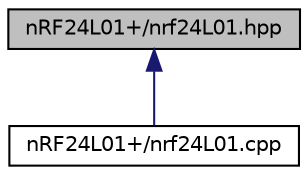 digraph "nRF24L01+/nrf24L01.hpp"
{
  edge [fontname="Helvetica",fontsize="10",labelfontname="Helvetica",labelfontsize="10"];
  node [fontname="Helvetica",fontsize="10",shape=record];
  Node3 [label="nRF24L01+/nrf24L01.hpp",height=0.2,width=0.4,color="black", fillcolor="grey75", style="filled", fontcolor="black"];
  Node3 -> Node4 [dir="back",color="midnightblue",fontsize="10",style="solid",fontname="Helvetica"];
  Node4 [label="nRF24L01+/nrf24L01.cpp",height=0.2,width=0.4,color="black", fillcolor="white", style="filled",URL="$nrf24L01_8cpp.html"];
}
